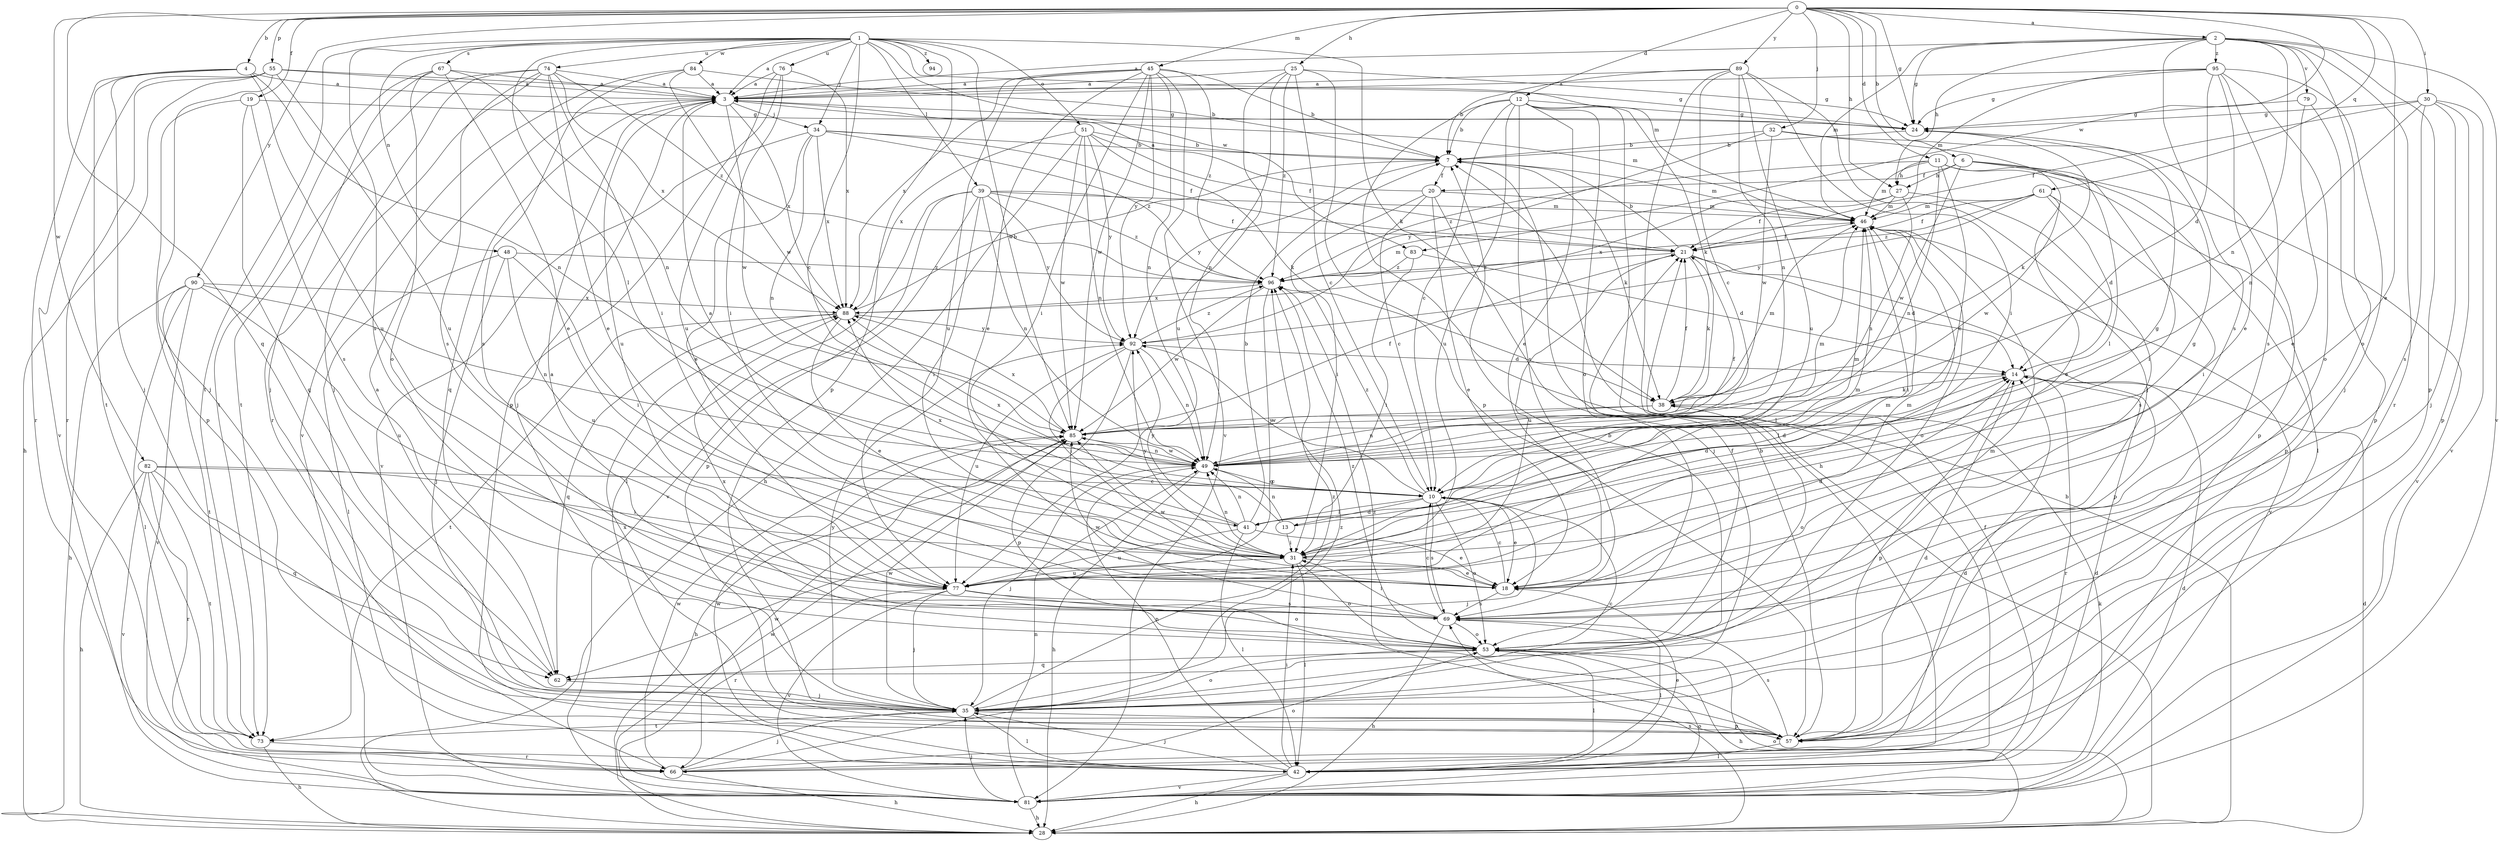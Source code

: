 strict digraph  {
0;
1;
2;
3;
4;
6;
7;
10;
11;
12;
13;
14;
18;
19;
20;
21;
24;
25;
27;
28;
30;
31;
32;
34;
35;
38;
39;
41;
42;
45;
46;
48;
49;
51;
53;
55;
57;
61;
62;
66;
67;
69;
73;
74;
76;
77;
79;
81;
82;
83;
84;
85;
88;
89;
90;
92;
94;
95;
96;
0 -> 2  [label=a];
0 -> 4  [label=b];
0 -> 6  [label=b];
0 -> 11  [label=d];
0 -> 12  [label=d];
0 -> 18  [label=e];
0 -> 19  [label=f];
0 -> 24  [label=g];
0 -> 25  [label=h];
0 -> 27  [label=h];
0 -> 30  [label=i];
0 -> 32  [label=j];
0 -> 45  [label=m];
0 -> 55  [label=p];
0 -> 61  [label=q];
0 -> 62  [label=q];
0 -> 82  [label=w];
0 -> 83  [label=w];
0 -> 89  [label=y];
0 -> 90  [label=y];
1 -> 3  [label=a];
1 -> 10  [label=c];
1 -> 34  [label=j];
1 -> 38  [label=k];
1 -> 39  [label=l];
1 -> 41  [label=l];
1 -> 46  [label=m];
1 -> 48  [label=n];
1 -> 51  [label=o];
1 -> 57  [label=p];
1 -> 67  [label=s];
1 -> 69  [label=s];
1 -> 73  [label=t];
1 -> 74  [label=u];
1 -> 76  [label=u];
1 -> 83  [label=w];
1 -> 84  [label=w];
1 -> 85  [label=w];
1 -> 94  [label=z];
2 -> 3  [label=a];
2 -> 24  [label=g];
2 -> 27  [label=h];
2 -> 46  [label=m];
2 -> 49  [label=n];
2 -> 53  [label=o];
2 -> 57  [label=p];
2 -> 66  [label=r];
2 -> 69  [label=s];
2 -> 79  [label=v];
2 -> 81  [label=v];
2 -> 95  [label=z];
3 -> 24  [label=g];
3 -> 34  [label=j];
3 -> 35  [label=j];
3 -> 46  [label=m];
3 -> 62  [label=q];
3 -> 77  [label=u];
3 -> 85  [label=w];
3 -> 88  [label=x];
4 -> 3  [label=a];
4 -> 35  [label=j];
4 -> 49  [label=n];
4 -> 66  [label=r];
4 -> 73  [label=t];
4 -> 77  [label=u];
6 -> 20  [label=f];
6 -> 27  [label=h];
6 -> 31  [label=i];
6 -> 41  [label=l];
6 -> 81  [label=v];
6 -> 85  [label=w];
7 -> 20  [label=f];
7 -> 38  [label=k];
7 -> 46  [label=m];
7 -> 92  [label=y];
10 -> 13  [label=d];
10 -> 14  [label=d];
10 -> 18  [label=e];
10 -> 35  [label=j];
10 -> 41  [label=l];
10 -> 46  [label=m];
10 -> 53  [label=o];
10 -> 69  [label=s];
10 -> 88  [label=x];
10 -> 92  [label=y];
10 -> 96  [label=z];
11 -> 10  [label=c];
11 -> 18  [label=e];
11 -> 27  [label=h];
11 -> 46  [label=m];
11 -> 49  [label=n];
11 -> 57  [label=p];
11 -> 96  [label=z];
12 -> 7  [label=b];
12 -> 10  [label=c];
12 -> 18  [label=e];
12 -> 24  [label=g];
12 -> 28  [label=h];
12 -> 38  [label=k];
12 -> 42  [label=l];
12 -> 53  [label=o];
12 -> 69  [label=s];
12 -> 77  [label=u];
13 -> 14  [label=d];
13 -> 31  [label=i];
13 -> 49  [label=n];
13 -> 88  [label=x];
14 -> 38  [label=k];
14 -> 57  [label=p];
14 -> 66  [label=r];
18 -> 10  [label=c];
18 -> 46  [label=m];
18 -> 69  [label=s];
18 -> 85  [label=w];
19 -> 24  [label=g];
19 -> 57  [label=p];
19 -> 62  [label=q];
19 -> 69  [label=s];
20 -> 3  [label=a];
20 -> 10  [label=c];
20 -> 18  [label=e];
20 -> 31  [label=i];
20 -> 35  [label=j];
20 -> 46  [label=m];
21 -> 7  [label=b];
21 -> 14  [label=d];
21 -> 38  [label=k];
21 -> 57  [label=p];
21 -> 77  [label=u];
21 -> 96  [label=z];
24 -> 7  [label=b];
24 -> 38  [label=k];
25 -> 3  [label=a];
25 -> 10  [label=c];
25 -> 24  [label=g];
25 -> 49  [label=n];
25 -> 57  [label=p];
25 -> 77  [label=u];
25 -> 96  [label=z];
27 -> 21  [label=f];
27 -> 46  [label=m];
27 -> 49  [label=n];
27 -> 69  [label=s];
27 -> 88  [label=x];
28 -> 7  [label=b];
28 -> 14  [label=d];
28 -> 53  [label=o];
28 -> 69  [label=s];
28 -> 85  [label=w];
30 -> 21  [label=f];
30 -> 24  [label=g];
30 -> 35  [label=j];
30 -> 49  [label=n];
30 -> 57  [label=p];
30 -> 69  [label=s];
30 -> 81  [label=v];
31 -> 18  [label=e];
31 -> 24  [label=g];
31 -> 42  [label=l];
31 -> 46  [label=m];
31 -> 49  [label=n];
31 -> 53  [label=o];
31 -> 77  [label=u];
31 -> 92  [label=y];
32 -> 7  [label=b];
32 -> 42  [label=l];
32 -> 57  [label=p];
32 -> 85  [label=w];
32 -> 92  [label=y];
34 -> 7  [label=b];
34 -> 18  [label=e];
34 -> 21  [label=f];
34 -> 49  [label=n];
34 -> 81  [label=v];
34 -> 88  [label=x];
34 -> 96  [label=z];
35 -> 7  [label=b];
35 -> 10  [label=c];
35 -> 42  [label=l];
35 -> 53  [label=o];
35 -> 57  [label=p];
35 -> 73  [label=t];
35 -> 85  [label=w];
35 -> 92  [label=y];
35 -> 96  [label=z];
38 -> 21  [label=f];
38 -> 46  [label=m];
38 -> 49  [label=n];
38 -> 53  [label=o];
38 -> 85  [label=w];
39 -> 21  [label=f];
39 -> 31  [label=i];
39 -> 42  [label=l];
39 -> 46  [label=m];
39 -> 49  [label=n];
39 -> 57  [label=p];
39 -> 81  [label=v];
39 -> 92  [label=y];
39 -> 96  [label=z];
41 -> 3  [label=a];
41 -> 7  [label=b];
41 -> 18  [label=e];
41 -> 24  [label=g];
41 -> 42  [label=l];
41 -> 49  [label=n];
41 -> 77  [label=u];
41 -> 92  [label=y];
42 -> 14  [label=d];
42 -> 18  [label=e];
42 -> 28  [label=h];
42 -> 31  [label=i];
42 -> 35  [label=j];
42 -> 49  [label=n];
42 -> 81  [label=v];
42 -> 85  [label=w];
45 -> 3  [label=a];
45 -> 7  [label=b];
45 -> 18  [label=e];
45 -> 31  [label=i];
45 -> 49  [label=n];
45 -> 77  [label=u];
45 -> 81  [label=v];
45 -> 85  [label=w];
45 -> 88  [label=x];
45 -> 92  [label=y];
45 -> 96  [label=z];
46 -> 21  [label=f];
46 -> 31  [label=i];
46 -> 53  [label=o];
46 -> 81  [label=v];
48 -> 31  [label=i];
48 -> 35  [label=j];
48 -> 42  [label=l];
48 -> 77  [label=u];
48 -> 96  [label=z];
49 -> 10  [label=c];
49 -> 21  [label=f];
49 -> 28  [label=h];
49 -> 35  [label=j];
49 -> 46  [label=m];
49 -> 85  [label=w];
51 -> 7  [label=b];
51 -> 21  [label=f];
51 -> 28  [label=h];
51 -> 38  [label=k];
51 -> 49  [label=n];
51 -> 85  [label=w];
51 -> 88  [label=x];
51 -> 92  [label=y];
53 -> 3  [label=a];
53 -> 21  [label=f];
53 -> 28  [label=h];
53 -> 42  [label=l];
53 -> 62  [label=q];
53 -> 88  [label=x];
53 -> 96  [label=z];
55 -> 3  [label=a];
55 -> 24  [label=g];
55 -> 28  [label=h];
55 -> 35  [label=j];
55 -> 66  [label=r];
55 -> 77  [label=u];
55 -> 81  [label=v];
57 -> 7  [label=b];
57 -> 14  [label=d];
57 -> 42  [label=l];
57 -> 69  [label=s];
57 -> 88  [label=x];
57 -> 96  [label=z];
61 -> 14  [label=d];
61 -> 21  [label=f];
61 -> 31  [label=i];
61 -> 46  [label=m];
61 -> 85  [label=w];
61 -> 92  [label=y];
61 -> 96  [label=z];
62 -> 3  [label=a];
62 -> 35  [label=j];
62 -> 46  [label=m];
66 -> 14  [label=d];
66 -> 28  [label=h];
66 -> 35  [label=j];
66 -> 53  [label=o];
66 -> 85  [label=w];
66 -> 96  [label=z];
67 -> 3  [label=a];
67 -> 18  [label=e];
67 -> 35  [label=j];
67 -> 49  [label=n];
67 -> 53  [label=o];
67 -> 73  [label=t];
69 -> 10  [label=c];
69 -> 28  [label=h];
69 -> 31  [label=i];
69 -> 42  [label=l];
69 -> 53  [label=o];
69 -> 85  [label=w];
73 -> 28  [label=h];
73 -> 66  [label=r];
74 -> 3  [label=a];
74 -> 18  [label=e];
74 -> 31  [label=i];
74 -> 35  [label=j];
74 -> 66  [label=r];
74 -> 69  [label=s];
74 -> 73  [label=t];
74 -> 88  [label=x];
74 -> 96  [label=z];
76 -> 3  [label=a];
76 -> 31  [label=i];
76 -> 57  [label=p];
76 -> 77  [label=u];
76 -> 88  [label=x];
77 -> 14  [label=d];
77 -> 35  [label=j];
77 -> 46  [label=m];
77 -> 53  [label=o];
77 -> 66  [label=r];
77 -> 69  [label=s];
77 -> 81  [label=v];
79 -> 18  [label=e];
79 -> 24  [label=g];
79 -> 57  [label=p];
81 -> 14  [label=d];
81 -> 21  [label=f];
81 -> 28  [label=h];
81 -> 35  [label=j];
81 -> 38  [label=k];
81 -> 49  [label=n];
81 -> 53  [label=o];
81 -> 85  [label=w];
82 -> 10  [label=c];
82 -> 28  [label=h];
82 -> 31  [label=i];
82 -> 62  [label=q];
82 -> 66  [label=r];
82 -> 73  [label=t];
82 -> 81  [label=v];
83 -> 14  [label=d];
83 -> 31  [label=i];
83 -> 96  [label=z];
84 -> 3  [label=a];
84 -> 7  [label=b];
84 -> 69  [label=s];
84 -> 81  [label=v];
84 -> 85  [label=w];
85 -> 21  [label=f];
85 -> 28  [label=h];
85 -> 49  [label=n];
85 -> 88  [label=x];
88 -> 7  [label=b];
88 -> 18  [label=e];
88 -> 62  [label=q];
88 -> 73  [label=t];
88 -> 92  [label=y];
89 -> 3  [label=a];
89 -> 7  [label=b];
89 -> 10  [label=c];
89 -> 31  [label=i];
89 -> 35  [label=j];
89 -> 42  [label=l];
89 -> 49  [label=n];
89 -> 77  [label=u];
90 -> 28  [label=h];
90 -> 42  [label=l];
90 -> 49  [label=n];
90 -> 73  [label=t];
90 -> 77  [label=u];
90 -> 81  [label=v];
90 -> 88  [label=x];
92 -> 14  [label=d];
92 -> 31  [label=i];
92 -> 49  [label=n];
92 -> 57  [label=p];
92 -> 77  [label=u];
92 -> 96  [label=z];
95 -> 3  [label=a];
95 -> 14  [label=d];
95 -> 18  [label=e];
95 -> 24  [label=g];
95 -> 35  [label=j];
95 -> 46  [label=m];
95 -> 53  [label=o];
95 -> 69  [label=s];
96 -> 46  [label=m];
96 -> 62  [label=q];
96 -> 85  [label=w];
96 -> 88  [label=x];
}

